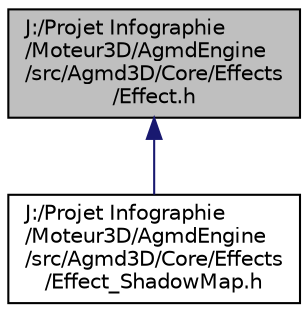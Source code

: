 digraph "J:/Projet Infographie/Moteur3D/AgmdEngine/src/Agmd3D/Core/Effects/Effect.h"
{
  edge [fontname="Helvetica",fontsize="10",labelfontname="Helvetica",labelfontsize="10"];
  node [fontname="Helvetica",fontsize="10",shape=record];
  Node1 [label="J:/Projet Infographie\l/Moteur3D/AgmdEngine\l/src/Agmd3D/Core/Effects\l/Effect.h",height=0.2,width=0.4,color="black", fillcolor="grey75", style="filled" fontcolor="black"];
  Node1 -> Node2 [dir="back",color="midnightblue",fontsize="10",style="solid"];
  Node2 [label="J:/Projet Infographie\l/Moteur3D/AgmdEngine\l/src/Agmd3D/Core/Effects\l/Effect_ShadowMap.h",height=0.2,width=0.4,color="black", fillcolor="white", style="filled",URL="$_effect___shadow_map_8h.html"];
}

